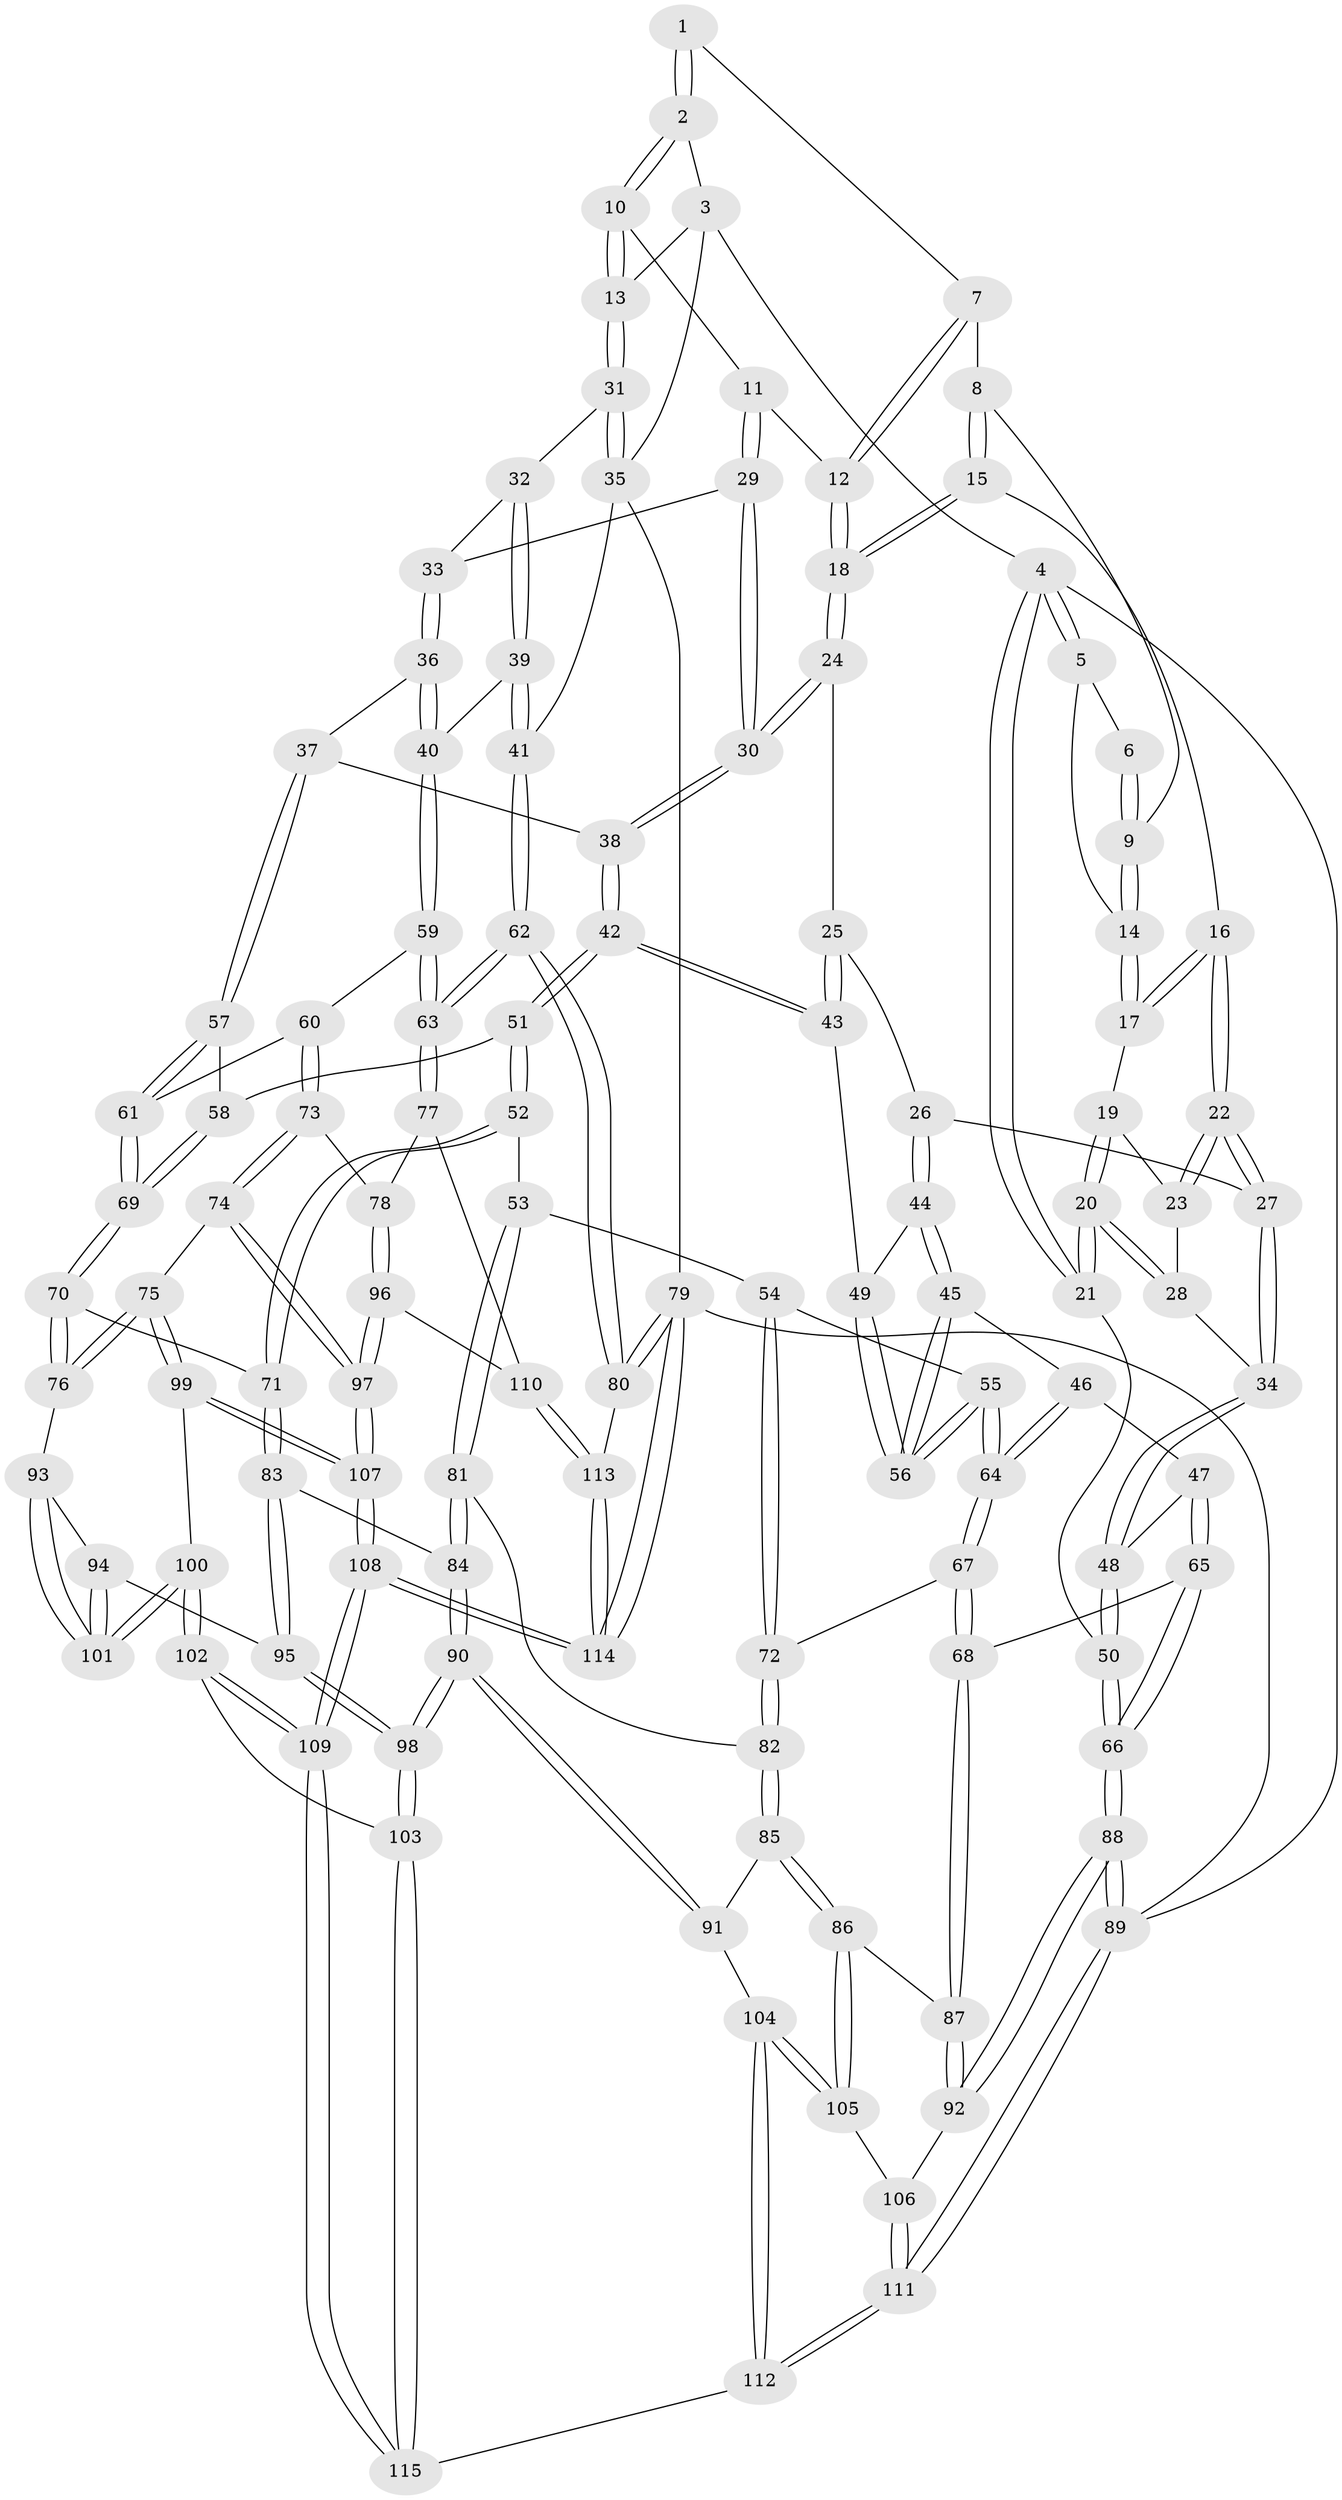 // coarse degree distribution, {3: 0.11594202898550725, 5: 0.37681159420289856, 6: 0.11594202898550725, 4: 0.391304347826087}
// Generated by graph-tools (version 1.1) at 2025/42/03/06/25 10:42:28]
// undirected, 115 vertices, 284 edges
graph export_dot {
graph [start="1"]
  node [color=gray90,style=filled];
  1 [pos="+0.5152077392764913+0"];
  2 [pos="+0.6937667200765143+0"];
  3 [pos="+0.7678594126171874+0"];
  4 [pos="+0+0"];
  5 [pos="+0+0"];
  6 [pos="+0.2836457462351472+0"];
  7 [pos="+0.4180210772646274+0.06414356369742567"];
  8 [pos="+0.31486811114103574+0.0833877627252944"];
  9 [pos="+0.2874394442079968+0.04210614727109176"];
  10 [pos="+0.7096786236123368+0.06930581427580533"];
  11 [pos="+0.6890314230731105+0.11283705752863829"];
  12 [pos="+0.5417289627676962+0.1759803368903291"];
  13 [pos="+1+0.16658949279531718"];
  14 [pos="+0.11935250393155707+0.08602368342064326"];
  15 [pos="+0.3096658267416517+0.16849612584031046"];
  16 [pos="+0.22433261032164165+0.20720413079769268"];
  17 [pos="+0.11381768018091812+0.1468989485530589"];
  18 [pos="+0.4420512410567216+0.28002523249872446"];
  19 [pos="+0.07713199029721073+0.17829384023850736"];
  20 [pos="+0+0.2251546884083191"];
  21 [pos="+0+0.22578207707112966"];
  22 [pos="+0.20314491671625598+0.3535299546953758"];
  23 [pos="+0.09286747905922577+0.26241739923912244"];
  24 [pos="+0.43694482503099585+0.32130158477079745"];
  25 [pos="+0.42617169538436217+0.3398020859127133"];
  26 [pos="+0.23163281082831813+0.3811104784090313"];
  27 [pos="+0.20571152325432832+0.36456388418730995"];
  28 [pos="+0.047945595895352126+0.31255838204596625"];
  29 [pos="+0.7259025273852366+0.2449716199682989"];
  30 [pos="+0.6725431249353577+0.40065563249909986"];
  31 [pos="+1+0.19481861939797449"];
  32 [pos="+0.9828492957951462+0.2891855011076917"];
  33 [pos="+0.841252970985693+0.309384388609149"];
  34 [pos="+0.08683950708783271+0.41177525548092464"];
  35 [pos="+1+0.17761702265828497"];
  36 [pos="+0.8418383900309472+0.4569880023743001"];
  37 [pos="+0.7012144965543636+0.4445423260994294"];
  38 [pos="+0.6780232637959586+0.42644748128104065"];
  39 [pos="+0.9233529797435536+0.4435826464616274"];
  40 [pos="+0.8696191739854691+0.47801199601418176"];
  41 [pos="+1+0.5124481948110705"];
  42 [pos="+0.5694781956681251+0.5175568661652241"];
  43 [pos="+0.4343111352680052+0.3962153267826154"];
  44 [pos="+0.24285059670774523+0.48253268284496637"];
  45 [pos="+0.24586322759651164+0.5177724873160906"];
  46 [pos="+0.18442230730507417+0.5529718045133869"];
  47 [pos="+0.16691324578297173+0.5565961169886016"];
  48 [pos="+0.0671788951291333+0.4318138835291036"];
  49 [pos="+0.4192431670227717+0.4384736875703916"];
  50 [pos="+0+0.5389802801350841"];
  51 [pos="+0.5552650220089871+0.5893897372629866"];
  52 [pos="+0.45543184187147+0.6410793775677297"];
  53 [pos="+0.43091046420423335+0.6339936125973579"];
  54 [pos="+0.3765677798253312+0.6025117982840542"];
  55 [pos="+0.36938891959838555+0.596507034663438"];
  56 [pos="+0.3680423172749749+0.5933442176215462"];
  57 [pos="+0.7101950453121846+0.4974679659362655"];
  58 [pos="+0.6227170267648369+0.6271759750134733"];
  59 [pos="+0.8874411342838721+0.6045879427950256"];
  60 [pos="+0.8219347045869296+0.6350805470301575"];
  61 [pos="+0.7675890044777082+0.6378022466273987"];
  62 [pos="+1+0.7120326643576566"];
  63 [pos="+1+0.7085320679510425"];
  64 [pos="+0.23513153367896383+0.6913676772658723"];
  65 [pos="+0.11350699426902175+0.604339918034586"];
  66 [pos="+0+0.6163881959601235"];
  67 [pos="+0.21403497843726318+0.7210482453252202"];
  68 [pos="+0.18684510391082165+0.7362808594565292"];
  69 [pos="+0.6894890343013967+0.6832382025352078"];
  70 [pos="+0.6883260682832035+0.6883466394416248"];
  71 [pos="+0.4966330558014007+0.7490983043615763"];
  72 [pos="+0.312401017207258+0.7630300602164194"];
  73 [pos="+0.8354421754380497+0.7800793956171047"];
  74 [pos="+0.7188378466358766+0.824813958184373"];
  75 [pos="+0.7071741907128031+0.812456344041767"];
  76 [pos="+0.6886861028423337+0.7769543864023966"];
  77 [pos="+1+0.7307113290560519"];
  78 [pos="+0.8601458717010477+0.7933277074701134"];
  79 [pos="+1+1"];
  80 [pos="+1+0.8183027870477365"];
  81 [pos="+0.36049603241566897+0.7827597218328084"];
  82 [pos="+0.32662934454981324+0.7820186161895798"];
  83 [pos="+0.49742262408635174+0.7593607327485452"];
  84 [pos="+0.3873549424085764+0.8056778573386786"];
  85 [pos="+0.29956937638833303+0.8297107126338075"];
  86 [pos="+0.18253718334378358+0.8042736447566733"];
  87 [pos="+0.1720120562360309+0.7605284803002512"];
  88 [pos="+0+0.7188940579707059"];
  89 [pos="+0+1"];
  90 [pos="+0.3982176867773144+0.9459590727992148"];
  91 [pos="+0.3041901313242665+0.8452984093893128"];
  92 [pos="+0+0.7521939843822142"];
  93 [pos="+0.6737940250859494+0.7797829985688831"];
  94 [pos="+0.5197326023729627+0.8010872587765734"];
  95 [pos="+0.5171094283986285+0.7998485992462926"];
  96 [pos="+0.8644745930692301+0.8982869441802954"];
  97 [pos="+0.7609826902374048+0.9724674716465084"];
  98 [pos="+0.4036176536573719+0.9584568722328664"];
  99 [pos="+0.5850293288360674+0.8880825705398105"];
  100 [pos="+0.5773637618591829+0.8880797169342659"];
  101 [pos="+0.5663476238449204+0.8684401963250938"];
  102 [pos="+0.5746439650353926+0.8930258077628728"];
  103 [pos="+0.40277400784329315+1"];
  104 [pos="+0.22315338762937523+0.9135653747022316"];
  105 [pos="+0.17515574491899183+0.8591931085246505"];
  106 [pos="+0.12027470885113227+0.8928576226096678"];
  107 [pos="+0.7540758059822088+1"];
  108 [pos="+0.7337100397981009+1"];
  109 [pos="+0.7051581663885721+1"];
  110 [pos="+0.8749410517876051+0.8975483003803547"];
  111 [pos="+0+1"];
  112 [pos="+0.3631768760165273+1"];
  113 [pos="+0.9505058004569664+0.9357798018082875"];
  114 [pos="+0.8435708027289663+1"];
  115 [pos="+0.36890913042438084+1"];
  1 -- 2;
  1 -- 2;
  1 -- 7;
  2 -- 3;
  2 -- 10;
  2 -- 10;
  3 -- 4;
  3 -- 13;
  3 -- 35;
  4 -- 5;
  4 -- 5;
  4 -- 21;
  4 -- 21;
  4 -- 89;
  5 -- 6;
  5 -- 14;
  6 -- 9;
  6 -- 9;
  7 -- 8;
  7 -- 12;
  7 -- 12;
  8 -- 9;
  8 -- 15;
  8 -- 15;
  9 -- 14;
  9 -- 14;
  10 -- 11;
  10 -- 13;
  10 -- 13;
  11 -- 12;
  11 -- 29;
  11 -- 29;
  12 -- 18;
  12 -- 18;
  13 -- 31;
  13 -- 31;
  14 -- 17;
  14 -- 17;
  15 -- 16;
  15 -- 18;
  15 -- 18;
  16 -- 17;
  16 -- 17;
  16 -- 22;
  16 -- 22;
  17 -- 19;
  18 -- 24;
  18 -- 24;
  19 -- 20;
  19 -- 20;
  19 -- 23;
  20 -- 21;
  20 -- 21;
  20 -- 28;
  20 -- 28;
  21 -- 50;
  22 -- 23;
  22 -- 23;
  22 -- 27;
  22 -- 27;
  23 -- 28;
  24 -- 25;
  24 -- 30;
  24 -- 30;
  25 -- 26;
  25 -- 43;
  25 -- 43;
  26 -- 27;
  26 -- 44;
  26 -- 44;
  27 -- 34;
  27 -- 34;
  28 -- 34;
  29 -- 30;
  29 -- 30;
  29 -- 33;
  30 -- 38;
  30 -- 38;
  31 -- 32;
  31 -- 35;
  31 -- 35;
  32 -- 33;
  32 -- 39;
  32 -- 39;
  33 -- 36;
  33 -- 36;
  34 -- 48;
  34 -- 48;
  35 -- 41;
  35 -- 79;
  36 -- 37;
  36 -- 40;
  36 -- 40;
  37 -- 38;
  37 -- 57;
  37 -- 57;
  38 -- 42;
  38 -- 42;
  39 -- 40;
  39 -- 41;
  39 -- 41;
  40 -- 59;
  40 -- 59;
  41 -- 62;
  41 -- 62;
  42 -- 43;
  42 -- 43;
  42 -- 51;
  42 -- 51;
  43 -- 49;
  44 -- 45;
  44 -- 45;
  44 -- 49;
  45 -- 46;
  45 -- 56;
  45 -- 56;
  46 -- 47;
  46 -- 64;
  46 -- 64;
  47 -- 48;
  47 -- 65;
  47 -- 65;
  48 -- 50;
  48 -- 50;
  49 -- 56;
  49 -- 56;
  50 -- 66;
  50 -- 66;
  51 -- 52;
  51 -- 52;
  51 -- 58;
  52 -- 53;
  52 -- 71;
  52 -- 71;
  53 -- 54;
  53 -- 81;
  53 -- 81;
  54 -- 55;
  54 -- 72;
  54 -- 72;
  55 -- 56;
  55 -- 56;
  55 -- 64;
  55 -- 64;
  57 -- 58;
  57 -- 61;
  57 -- 61;
  58 -- 69;
  58 -- 69;
  59 -- 60;
  59 -- 63;
  59 -- 63;
  60 -- 61;
  60 -- 73;
  60 -- 73;
  61 -- 69;
  61 -- 69;
  62 -- 63;
  62 -- 63;
  62 -- 80;
  62 -- 80;
  63 -- 77;
  63 -- 77;
  64 -- 67;
  64 -- 67;
  65 -- 66;
  65 -- 66;
  65 -- 68;
  66 -- 88;
  66 -- 88;
  67 -- 68;
  67 -- 68;
  67 -- 72;
  68 -- 87;
  68 -- 87;
  69 -- 70;
  69 -- 70;
  70 -- 71;
  70 -- 76;
  70 -- 76;
  71 -- 83;
  71 -- 83;
  72 -- 82;
  72 -- 82;
  73 -- 74;
  73 -- 74;
  73 -- 78;
  74 -- 75;
  74 -- 97;
  74 -- 97;
  75 -- 76;
  75 -- 76;
  75 -- 99;
  75 -- 99;
  76 -- 93;
  77 -- 78;
  77 -- 110;
  78 -- 96;
  78 -- 96;
  79 -- 80;
  79 -- 80;
  79 -- 114;
  79 -- 114;
  79 -- 89;
  80 -- 113;
  81 -- 82;
  81 -- 84;
  81 -- 84;
  82 -- 85;
  82 -- 85;
  83 -- 84;
  83 -- 95;
  83 -- 95;
  84 -- 90;
  84 -- 90;
  85 -- 86;
  85 -- 86;
  85 -- 91;
  86 -- 87;
  86 -- 105;
  86 -- 105;
  87 -- 92;
  87 -- 92;
  88 -- 89;
  88 -- 89;
  88 -- 92;
  88 -- 92;
  89 -- 111;
  89 -- 111;
  90 -- 91;
  90 -- 91;
  90 -- 98;
  90 -- 98;
  91 -- 104;
  92 -- 106;
  93 -- 94;
  93 -- 101;
  93 -- 101;
  94 -- 95;
  94 -- 101;
  94 -- 101;
  95 -- 98;
  95 -- 98;
  96 -- 97;
  96 -- 97;
  96 -- 110;
  97 -- 107;
  97 -- 107;
  98 -- 103;
  98 -- 103;
  99 -- 100;
  99 -- 107;
  99 -- 107;
  100 -- 101;
  100 -- 101;
  100 -- 102;
  100 -- 102;
  102 -- 103;
  102 -- 109;
  102 -- 109;
  103 -- 115;
  103 -- 115;
  104 -- 105;
  104 -- 105;
  104 -- 112;
  104 -- 112;
  105 -- 106;
  106 -- 111;
  106 -- 111;
  107 -- 108;
  107 -- 108;
  108 -- 109;
  108 -- 109;
  108 -- 114;
  108 -- 114;
  109 -- 115;
  109 -- 115;
  110 -- 113;
  110 -- 113;
  111 -- 112;
  111 -- 112;
  112 -- 115;
  113 -- 114;
  113 -- 114;
}
